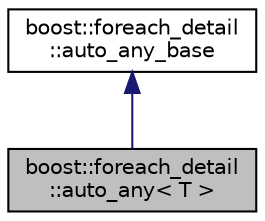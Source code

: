 digraph "boost::foreach_detail::auto_any&lt; T &gt;"
{
  edge [fontname="Helvetica",fontsize="10",labelfontname="Helvetica",labelfontsize="10"];
  node [fontname="Helvetica",fontsize="10",shape=record];
  Node1 [label="boost::foreach_detail\l::auto_any\< T \>",height=0.2,width=0.4,color="black", fillcolor="grey75", style="filled", fontcolor="black"];
  Node2 -> Node1 [dir="back",color="midnightblue",fontsize="10",style="solid",fontname="Helvetica"];
  Node2 [label="boost::foreach_detail\l::auto_any_base",height=0.2,width=0.4,color="black", fillcolor="white", style="filled",URL="$structboost_1_1foreach__detail_1_1auto__any__base.html"];
}
